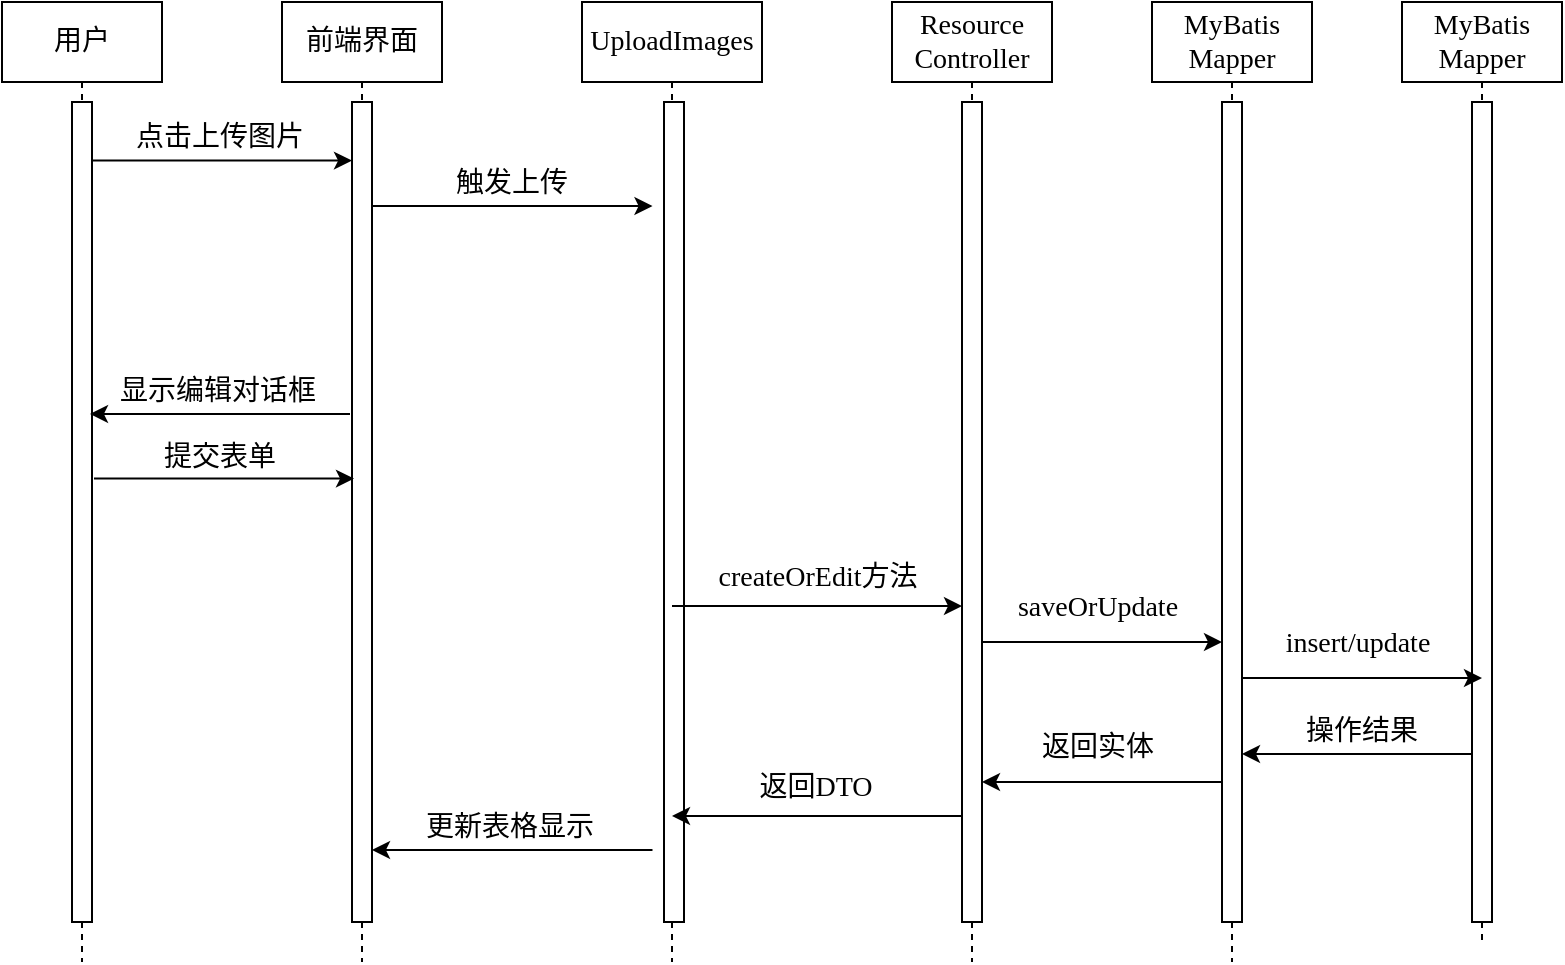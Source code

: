 <mxfile version="26.2.14">
  <diagram name="Page-1" id="2YBvvXClWsGukQMizWep">
    <mxGraphModel dx="868" dy="512" grid="1" gridSize="10" guides="1" tooltips="1" connect="1" arrows="1" fold="1" page="1" pageScale="1" pageWidth="1100" pageHeight="850" math="0" shadow="0">
      <root>
        <mxCell id="0" />
        <mxCell id="1" parent="0" />
        <mxCell id="1x29o_3ZwKhWgOv2N2SG-2" value="用户" style="shape=umlLifeline;perimeter=lifelinePerimeter;whiteSpace=wrap;html=1;container=1;dropTarget=0;collapsible=0;recursiveResize=0;outlineConnect=0;portConstraint=eastwest;newEdgeStyle={&quot;curved&quot;:0,&quot;rounded&quot;:0};fontFamily=宋体;fontSize=14;" parent="1" vertex="1">
          <mxGeometry x="20" y="50" width="80" height="480" as="geometry" />
        </mxCell>
        <mxCell id="1x29o_3ZwKhWgOv2N2SG-4" value="" style="html=1;points=[[0,0,0,0,5],[0,1,0,0,-5],[1,0,0,0,5],[1,1,0,0,-5]];perimeter=orthogonalPerimeter;outlineConnect=0;targetShapes=umlLifeline;portConstraint=eastwest;newEdgeStyle={&quot;curved&quot;:0,&quot;rounded&quot;:0};fontFamily=宋体;fontSize=14;" parent="1x29o_3ZwKhWgOv2N2SG-2" vertex="1">
          <mxGeometry x="35" y="50" width="10" height="410" as="geometry" />
        </mxCell>
        <mxCell id="1x29o_3ZwKhWgOv2N2SG-3" value="前端界面" style="shape=umlLifeline;perimeter=lifelinePerimeter;whiteSpace=wrap;html=1;container=1;dropTarget=0;collapsible=0;recursiveResize=0;outlineConnect=0;portConstraint=eastwest;newEdgeStyle={&quot;curved&quot;:0,&quot;rounded&quot;:0};fontFamily=宋体;fontSize=14;" parent="1" vertex="1">
          <mxGeometry x="160" y="50" width="80" height="480" as="geometry" />
        </mxCell>
        <mxCell id="1x29o_3ZwKhWgOv2N2SG-5" value="" style="html=1;points=[[0,0,0,0,5],[0,1,0,0,-5],[1,0,0,0,5],[1,1,0,0,-5]];perimeter=orthogonalPerimeter;outlineConnect=0;targetShapes=umlLifeline;portConstraint=eastwest;newEdgeStyle={&quot;curved&quot;:0,&quot;rounded&quot;:0};fontFamily=宋体;fontSize=14;" parent="1x29o_3ZwKhWgOv2N2SG-3" vertex="1">
          <mxGeometry x="35" y="50" width="10" height="410" as="geometry" />
        </mxCell>
        <mxCell id="1x29o_3ZwKhWgOv2N2SG-6" value="UploadImages" style="shape=umlLifeline;perimeter=lifelinePerimeter;whiteSpace=wrap;html=1;container=1;dropTarget=0;collapsible=0;recursiveResize=0;outlineConnect=0;portConstraint=eastwest;newEdgeStyle={&quot;curved&quot;:0,&quot;rounded&quot;:0};fontFamily=宋体;fontSize=14;" parent="1" vertex="1">
          <mxGeometry x="310" y="50" width="90" height="480" as="geometry" />
        </mxCell>
        <mxCell id="1x29o_3ZwKhWgOv2N2SG-7" value="" style="html=1;points=[[0,0,0,0,5],[0,1,0,0,-5],[1,0,0,0,5],[1,1,0,0,-5]];perimeter=orthogonalPerimeter;outlineConnect=0;targetShapes=umlLifeline;portConstraint=eastwest;newEdgeStyle={&quot;curved&quot;:0,&quot;rounded&quot;:0};fontFamily=宋体;fontSize=14;" parent="1x29o_3ZwKhWgOv2N2SG-6" vertex="1">
          <mxGeometry x="41" y="50" width="10" height="410" as="geometry" />
        </mxCell>
        <mxCell id="1x29o_3ZwKhWgOv2N2SG-8" value="Resource&lt;div&gt;Controller&lt;/div&gt;" style="shape=umlLifeline;perimeter=lifelinePerimeter;whiteSpace=wrap;html=1;container=1;dropTarget=0;collapsible=0;recursiveResize=0;outlineConnect=0;portConstraint=eastwest;newEdgeStyle={&quot;curved&quot;:0,&quot;rounded&quot;:0};fontFamily=宋体;fontSize=14;" parent="1" vertex="1">
          <mxGeometry x="465" y="50" width="80" height="480" as="geometry" />
        </mxCell>
        <mxCell id="1x29o_3ZwKhWgOv2N2SG-9" value="" style="html=1;points=[[0,0,0,0,5],[0,1,0,0,-5],[1,0,0,0,5],[1,1,0,0,-5]];perimeter=orthogonalPerimeter;outlineConnect=0;targetShapes=umlLifeline;portConstraint=eastwest;newEdgeStyle={&quot;curved&quot;:0,&quot;rounded&quot;:0};fontFamily=宋体;fontSize=14;" parent="1x29o_3ZwKhWgOv2N2SG-8" vertex="1">
          <mxGeometry x="35" y="50" width="10" height="410" as="geometry" />
        </mxCell>
        <mxCell id="1x29o_3ZwKhWgOv2N2SG-74" value="" style="group" parent="1" vertex="1" connectable="0">
          <mxGeometry x="214.885" y="450" width="130.362" height="26" as="geometry" />
        </mxCell>
        <mxCell id="1x29o_3ZwKhWgOv2N2SG-62" value="更新表格显示" style="text;html=1;align=center;verticalAlign=middle;whiteSpace=wrap;rounded=0;fontSize=14;fontFamily=宋体;" parent="1x29o_3ZwKhWgOv2N2SG-74" vertex="1">
          <mxGeometry width="117.795" height="26" as="geometry" />
        </mxCell>
        <mxCell id="1x29o_3ZwKhWgOv2N2SG-63" value="" style="endArrow=classic;html=1;rounded=0;" parent="1x29o_3ZwKhWgOv2N2SG-74" target="1x29o_3ZwKhWgOv2N2SG-5" edge="1">
          <mxGeometry width="50" height="50" relative="1" as="geometry">
            <mxPoint x="130.362" y="24" as="sourcePoint" />
            <mxPoint x="-4.205" y="24" as="targetPoint" />
          </mxGeometry>
        </mxCell>
        <mxCell id="ad1gADm1mFAbiEcde9q4-8" value="" style="group" parent="1" vertex="1" connectable="0">
          <mxGeometry x="65" y="226" width="130" height="26" as="geometry" />
        </mxCell>
        <mxCell id="ad1gADm1mFAbiEcde9q4-14" value="" style="group" parent="ad1gADm1mFAbiEcde9q4-8" vertex="1" connectable="0">
          <mxGeometry width="130" height="26" as="geometry" />
        </mxCell>
        <mxCell id="ad1gADm1mFAbiEcde9q4-15" value="" style="group" parent="ad1gADm1mFAbiEcde9q4-14" vertex="1" connectable="0">
          <mxGeometry x="-1" y="6" width="130" height="26" as="geometry" />
        </mxCell>
        <mxCell id="ad1gADm1mFAbiEcde9q4-5" value="" style="endArrow=none;html=1;rounded=0;fontSize=14;fontFamily=宋体;startFill=1;startArrow=classic;" parent="ad1gADm1mFAbiEcde9q4-15" edge="1">
          <mxGeometry width="50" height="50" relative="1" as="geometry">
            <mxPoint y="24" as="sourcePoint" />
            <mxPoint x="130" y="24" as="targetPoint" />
          </mxGeometry>
        </mxCell>
        <mxCell id="ad1gADm1mFAbiEcde9q4-6" value="&lt;div&gt;显示编辑对话框&lt;/div&gt;" style="text;html=1;align=center;verticalAlign=middle;whiteSpace=wrap;rounded=0;fontSize=14;fontFamily=宋体;" parent="ad1gADm1mFAbiEcde9q4-15" vertex="1">
          <mxGeometry x="9" width="110" height="26" as="geometry" />
        </mxCell>
        <mxCell id="ad1gADm1mFAbiEcde9q4-13" value="" style="group" parent="1" vertex="1" connectable="0">
          <mxGeometry x="66" y="265.31" width="130" height="26" as="geometry" />
        </mxCell>
        <mxCell id="ad1gADm1mFAbiEcde9q4-10" value="" style="endArrow=classic;html=1;rounded=0;fontSize=14;fontFamily=宋体;" parent="ad1gADm1mFAbiEcde9q4-13" edge="1">
          <mxGeometry width="50" height="50" relative="1" as="geometry">
            <mxPoint y="23" as="sourcePoint" />
            <mxPoint x="130" y="23" as="targetPoint" />
          </mxGeometry>
        </mxCell>
        <mxCell id="ad1gADm1mFAbiEcde9q4-11" value="提交表单" style="text;html=1;align=center;verticalAlign=middle;whiteSpace=wrap;rounded=0;fontSize=14;fontFamily=宋体;" parent="ad1gADm1mFAbiEcde9q4-13" vertex="1">
          <mxGeometry x="8" width="110" height="26" as="geometry" />
        </mxCell>
        <mxCell id="ad1gADm1mFAbiEcde9q4-27" value="" style="group;spacing=0;" parent="1" vertex="1" connectable="0">
          <mxGeometry x="355" y="325" width="145" height="27" as="geometry" />
        </mxCell>
        <mxCell id="1x29o_3ZwKhWgOv2N2SG-51" value="" style="endArrow=none;html=1;rounded=0;startArrow=classic;startFill=1;endFill=1;" parent="ad1gADm1mFAbiEcde9q4-27" edge="1">
          <mxGeometry width="50" height="50" relative="1" as="geometry">
            <mxPoint x="145" y="27" as="sourcePoint" />
            <mxPoint y="27" as="targetPoint" />
          </mxGeometry>
        </mxCell>
        <mxCell id="1x29o_3ZwKhWgOv2N2SG-52" value="createOrEdit方法" style="text;html=1;align=center;verticalAlign=middle;whiteSpace=wrap;rounded=0;fontSize=14;fontFamily=宋体;spacing=0;" parent="ad1gADm1mFAbiEcde9q4-27" vertex="1">
          <mxGeometry x="15" width="116" height="26" as="geometry" />
        </mxCell>
        <mxCell id="ad1gADm1mFAbiEcde9q4-28" value="MyBatis Mapper" style="shape=umlLifeline;perimeter=lifelinePerimeter;whiteSpace=wrap;html=1;container=1;dropTarget=0;collapsible=0;recursiveResize=0;outlineConnect=0;portConstraint=eastwest;newEdgeStyle={&quot;curved&quot;:0,&quot;rounded&quot;:0};fontFamily=宋体;fontSize=14;" parent="1" vertex="1">
          <mxGeometry x="595" y="50" width="80" height="480" as="geometry" />
        </mxCell>
        <mxCell id="ad1gADm1mFAbiEcde9q4-29" value="" style="html=1;points=[[0,0,0,0,5],[0,1,0,0,-5],[1,0,0,0,5],[1,1,0,0,-5]];perimeter=orthogonalPerimeter;outlineConnect=0;targetShapes=umlLifeline;portConstraint=eastwest;newEdgeStyle={&quot;curved&quot;:0,&quot;rounded&quot;:0};fontFamily=宋体;fontSize=14;" parent="ad1gADm1mFAbiEcde9q4-28" vertex="1">
          <mxGeometry x="35" y="50" width="10" height="410" as="geometry" />
        </mxCell>
        <mxCell id="ad1gADm1mFAbiEcde9q4-32" value="MyBatis Mapper" style="shape=umlLifeline;perimeter=lifelinePerimeter;whiteSpace=wrap;html=1;container=1;dropTarget=0;collapsible=0;recursiveResize=0;outlineConnect=0;portConstraint=eastwest;newEdgeStyle={&quot;curved&quot;:0,&quot;rounded&quot;:0};fontFamily=宋体;fontSize=14;" parent="1" vertex="1">
          <mxGeometry x="720" y="50" width="80" height="470" as="geometry" />
        </mxCell>
        <mxCell id="ad1gADm1mFAbiEcde9q4-33" value="" style="html=1;points=[[0,0,0,0,5],[0,1,0,0,-5],[1,0,0,0,5],[1,1,0,0,-5]];perimeter=orthogonalPerimeter;outlineConnect=0;targetShapes=umlLifeline;portConstraint=eastwest;newEdgeStyle={&quot;curved&quot;:0,&quot;rounded&quot;:0};fontFamily=宋体;fontSize=14;" parent="ad1gADm1mFAbiEcde9q4-32" vertex="1">
          <mxGeometry x="35" y="50" width="10" height="410" as="geometry" />
        </mxCell>
        <mxCell id="ad1gADm1mFAbiEcde9q4-35" value="" style="group" parent="1" vertex="1" connectable="0">
          <mxGeometry x="510" y="340" width="120" height="30" as="geometry" />
        </mxCell>
        <mxCell id="ad1gADm1mFAbiEcde9q4-31" value="saveOrUpdate" style="text;html=1;align=center;verticalAlign=middle;whiteSpace=wrap;rounded=0;fontSize=14;fontFamily=宋体;spacing=0;" parent="ad1gADm1mFAbiEcde9q4-35" vertex="1">
          <mxGeometry width="116" height="26" as="geometry" />
        </mxCell>
        <mxCell id="ad1gADm1mFAbiEcde9q4-34" value="" style="endArrow=classic;html=1;rounded=0;fontSize=14;fontFamily=宋体;" parent="ad1gADm1mFAbiEcde9q4-35" edge="1">
          <mxGeometry width="50" height="50" relative="1" as="geometry">
            <mxPoint y="30" as="sourcePoint" />
            <mxPoint x="120" y="30" as="targetPoint" />
          </mxGeometry>
        </mxCell>
        <mxCell id="ad1gADm1mFAbiEcde9q4-36" value="" style="group" parent="1" vertex="1" connectable="0">
          <mxGeometry x="640" y="358" width="120" height="30" as="geometry" />
        </mxCell>
        <mxCell id="ad1gADm1mFAbiEcde9q4-37" value="insert/update" style="text;html=1;align=center;verticalAlign=middle;whiteSpace=wrap;rounded=0;fontSize=14;fontFamily=宋体;spacing=0;" parent="ad1gADm1mFAbiEcde9q4-36" vertex="1">
          <mxGeometry width="116" height="26" as="geometry" />
        </mxCell>
        <mxCell id="ad1gADm1mFAbiEcde9q4-38" value="" style="endArrow=classic;html=1;rounded=0;fontSize=14;fontFamily=宋体;" parent="ad1gADm1mFAbiEcde9q4-36" edge="1">
          <mxGeometry width="50" height="50" relative="1" as="geometry">
            <mxPoint y="30" as="sourcePoint" />
            <mxPoint x="120" y="30" as="targetPoint" />
          </mxGeometry>
        </mxCell>
        <mxCell id="ad1gADm1mFAbiEcde9q4-42" value="" style="group" parent="1" vertex="1" connectable="0">
          <mxGeometry x="640" y="398" width="120.005" height="28" as="geometry" />
        </mxCell>
        <mxCell id="ad1gADm1mFAbiEcde9q4-40" value="操作结果" style="text;html=1;align=center;verticalAlign=middle;whiteSpace=wrap;rounded=0;fontSize=14;fontFamily=宋体;spacing=0;" parent="ad1gADm1mFAbiEcde9q4-42" vertex="1">
          <mxGeometry x="0.005" y="4" width="120" height="26" as="geometry" />
        </mxCell>
        <mxCell id="ad1gADm1mFAbiEcde9q4-41" value="" style="endArrow=classic;html=1;rounded=0;" parent="ad1gADm1mFAbiEcde9q4-42" source="ad1gADm1mFAbiEcde9q4-33" edge="1">
          <mxGeometry width="50" height="50" relative="1" as="geometry">
            <mxPoint x="130.367" y="28" as="sourcePoint" />
            <mxPoint y="28" as="targetPoint" />
          </mxGeometry>
        </mxCell>
        <mxCell id="ad1gADm1mFAbiEcde9q4-50" value="" style="group" parent="1" vertex="1" connectable="0">
          <mxGeometry x="510" y="410" width="120" height="30" as="geometry" />
        </mxCell>
        <mxCell id="ad1gADm1mFAbiEcde9q4-48" value="返回实体" style="text;html=1;align=center;verticalAlign=middle;whiteSpace=wrap;rounded=0;fontSize=14;fontFamily=宋体;spacing=0;" parent="ad1gADm1mFAbiEcde9q4-50" vertex="1">
          <mxGeometry width="116" height="26" as="geometry" />
        </mxCell>
        <mxCell id="ad1gADm1mFAbiEcde9q4-49" value="" style="endArrow=none;html=1;rounded=0;fontSize=14;fontFamily=宋体;startFill=1;startArrow=classic;" parent="ad1gADm1mFAbiEcde9q4-50" edge="1">
          <mxGeometry width="50" height="50" relative="1" as="geometry">
            <mxPoint y="30" as="sourcePoint" />
            <mxPoint x="120" y="30" as="targetPoint" />
          </mxGeometry>
        </mxCell>
        <mxCell id="ad1gADm1mFAbiEcde9q4-60" value="" style="group" parent="1" vertex="1" connectable="0">
          <mxGeometry x="355" y="430" width="145" height="27" as="geometry" />
        </mxCell>
        <mxCell id="ad1gADm1mFAbiEcde9q4-58" value="" style="endArrow=classic;html=1;rounded=0;startArrow=none;startFill=0;endFill=1;" parent="ad1gADm1mFAbiEcde9q4-60" edge="1">
          <mxGeometry width="50" height="50" relative="1" as="geometry">
            <mxPoint x="145" y="27" as="sourcePoint" />
            <mxPoint y="27" as="targetPoint" />
          </mxGeometry>
        </mxCell>
        <mxCell id="ad1gADm1mFAbiEcde9q4-59" value="返回DTO" style="text;html=1;align=center;verticalAlign=middle;whiteSpace=wrap;rounded=0;fontSize=14;fontFamily=宋体;spacing=0;" parent="ad1gADm1mFAbiEcde9q4-60" vertex="1">
          <mxGeometry x="14" width="116" height="26" as="geometry" />
        </mxCell>
        <mxCell id="0F0EET06Su26YR_tjOuU-1" value="" style="group" vertex="1" connectable="0" parent="1">
          <mxGeometry x="65" y="105.31" width="130" height="26" as="geometry" />
        </mxCell>
        <mxCell id="ad1gADm1mFAbiEcde9q4-1" value="" style="endArrow=classic;html=1;rounded=0;fontSize=14;fontFamily=宋体;" parent="0F0EET06Su26YR_tjOuU-1" edge="1">
          <mxGeometry width="50" height="50" relative="1" as="geometry">
            <mxPoint y="24" as="sourcePoint" />
            <mxPoint x="130" y="24" as="targetPoint" />
          </mxGeometry>
        </mxCell>
        <mxCell id="ad1gADm1mFAbiEcde9q4-2" value="点击上传图片" style="text;html=1;align=center;verticalAlign=middle;whiteSpace=wrap;rounded=0;fontSize=14;fontFamily=宋体;" parent="0F0EET06Su26YR_tjOuU-1" vertex="1">
          <mxGeometry x="9" width="110" height="26" as="geometry" />
        </mxCell>
        <mxCell id="0F0EET06Su26YR_tjOuU-2" value="" style="group" vertex="1" connectable="0" parent="1">
          <mxGeometry x="204.75" y="128" width="140.5" height="26" as="geometry" />
        </mxCell>
        <mxCell id="1x29o_3ZwKhWgOv2N2SG-41" value="" style="endArrow=classic;html=1;rounded=0;fontSize=14;fontFamily=宋体;" parent="0F0EET06Su26YR_tjOuU-2" edge="1">
          <mxGeometry width="50" height="50" relative="1" as="geometry">
            <mxPoint y="24" as="sourcePoint" />
            <mxPoint x="140.5" y="24" as="targetPoint" />
          </mxGeometry>
        </mxCell>
        <mxCell id="1x29o_3ZwKhWgOv2N2SG-42" value="触发上传" style="text;html=1;align=center;verticalAlign=middle;whiteSpace=wrap;rounded=0;fontSize=14;fontFamily=宋体;" parent="0F0EET06Su26YR_tjOuU-2" vertex="1">
          <mxGeometry x="15.25" width="110" height="26" as="geometry" />
        </mxCell>
      </root>
    </mxGraphModel>
  </diagram>
</mxfile>
